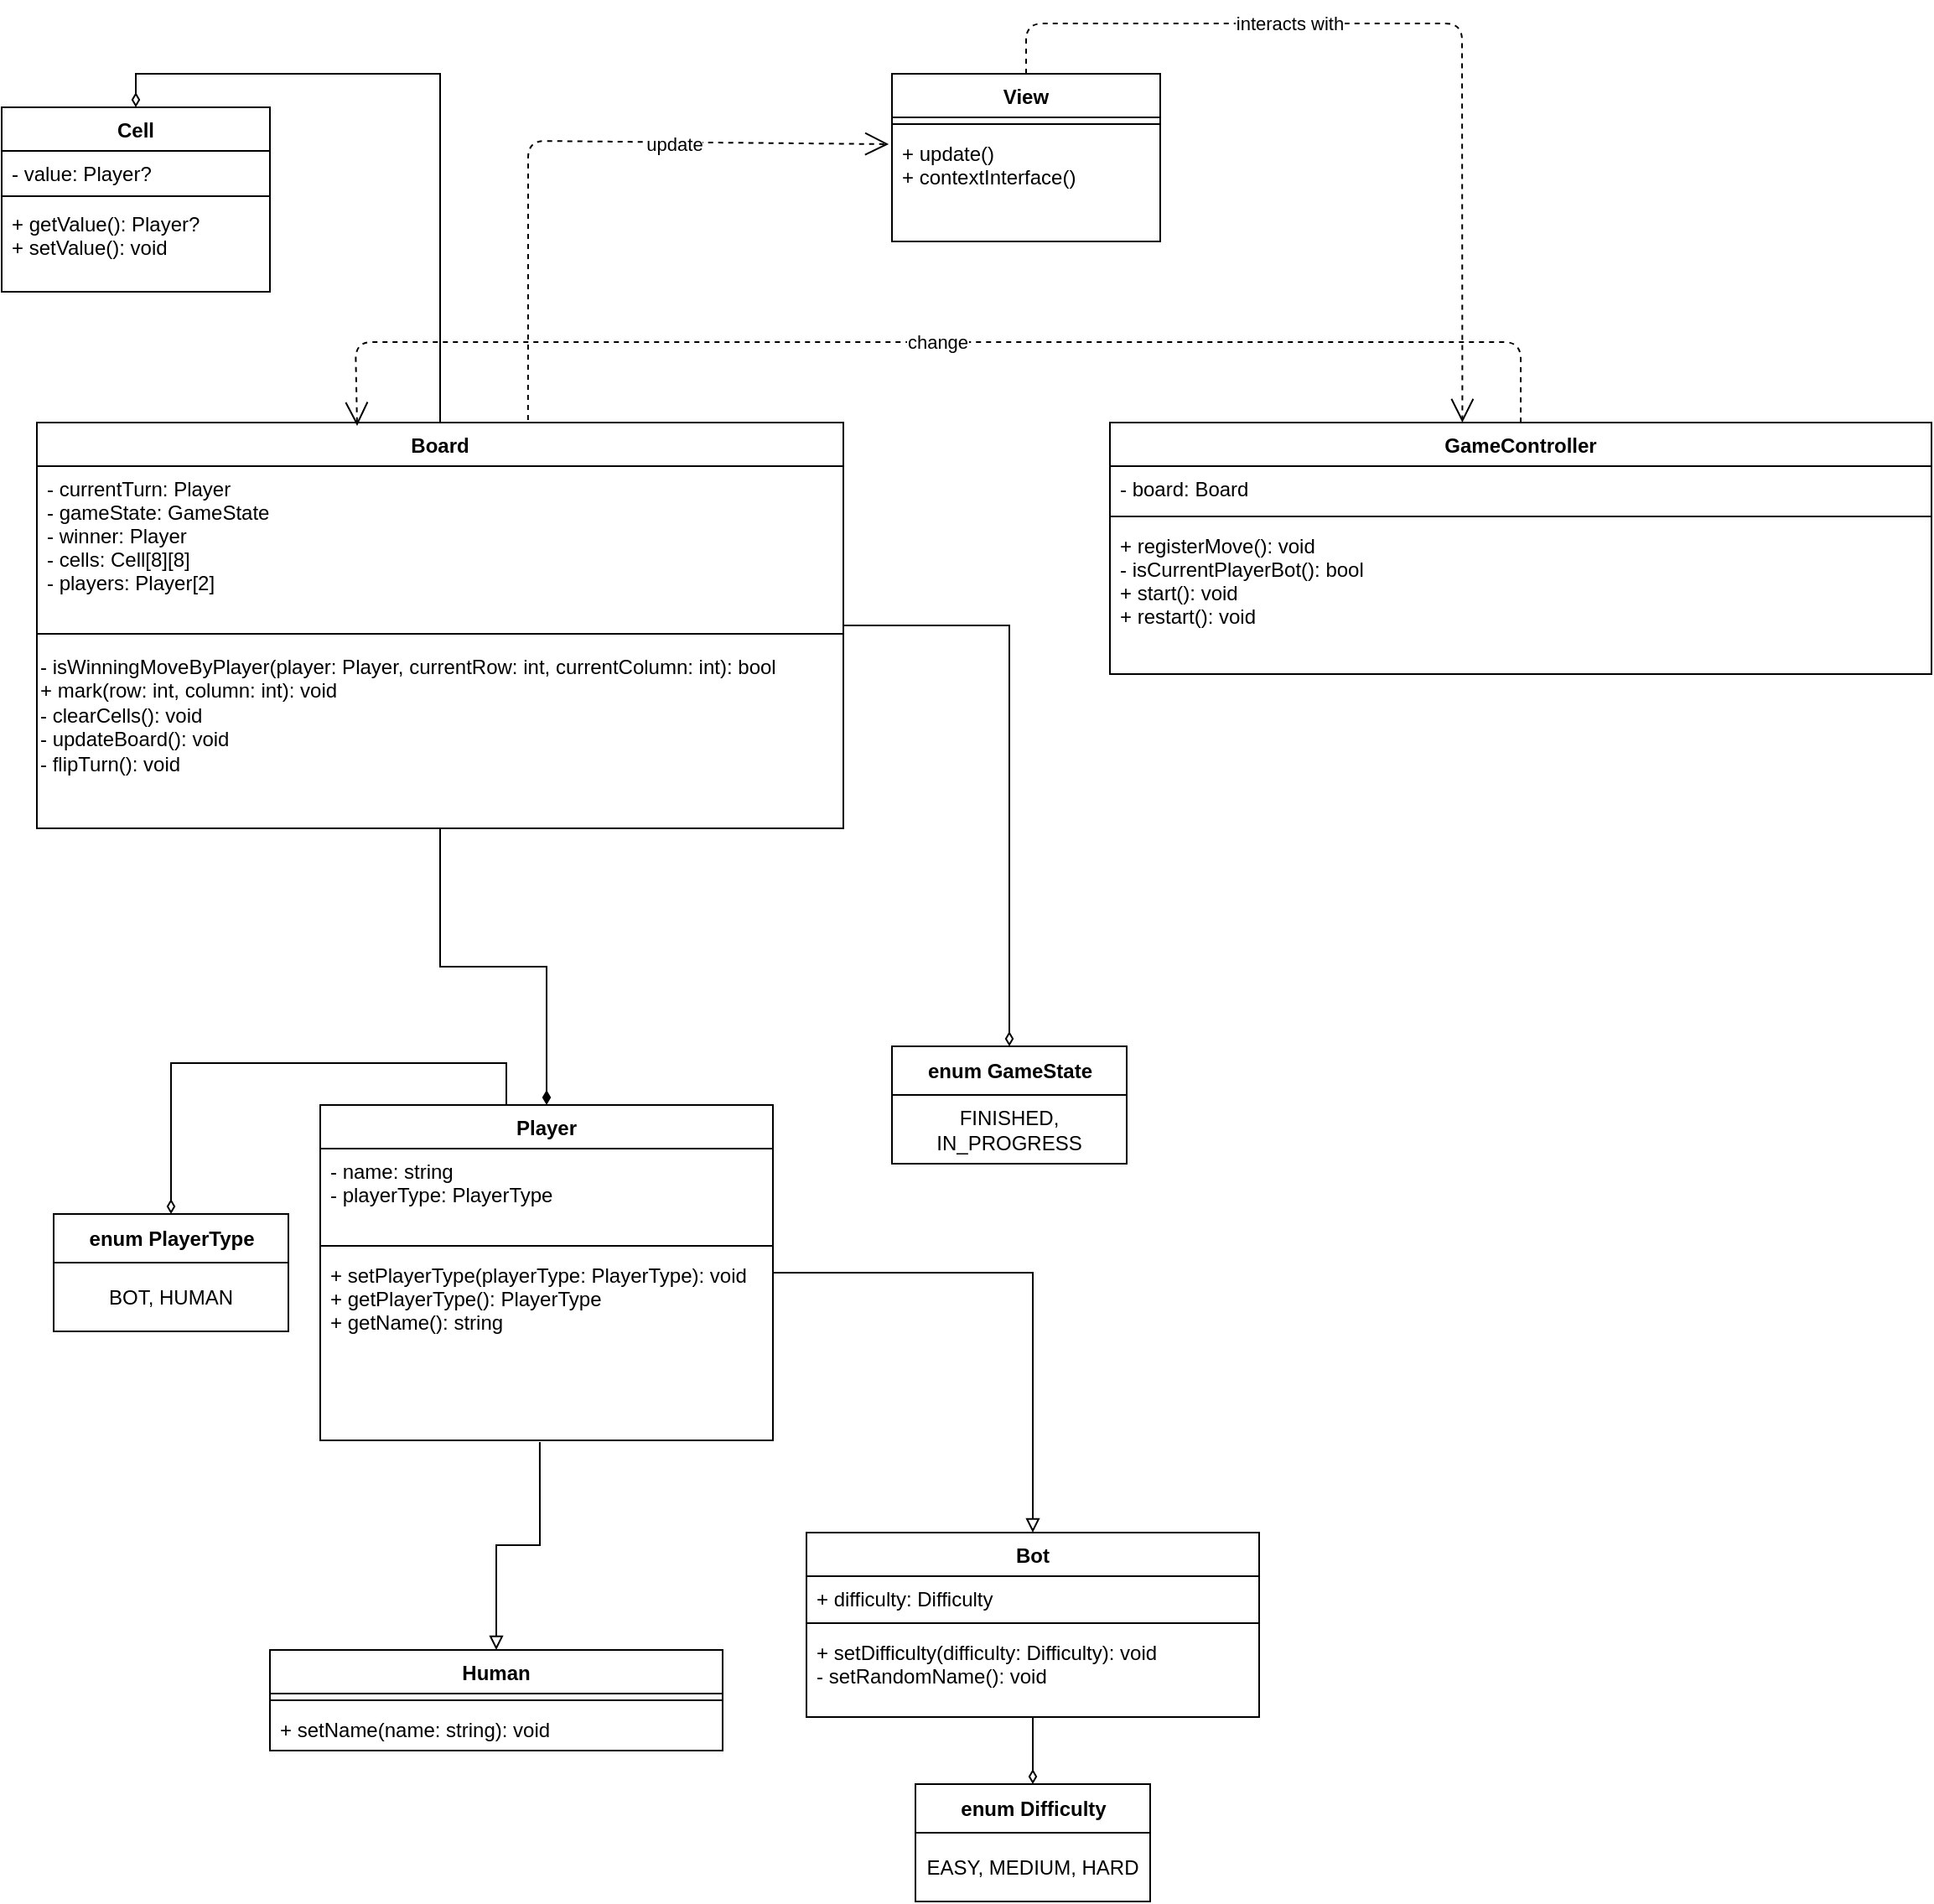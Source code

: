 <mxfile version="15.3.0" type="github">
  <diagram id="wlxLn4NdYPPFsu4Hhqa2" name="Page-1">
    <mxGraphModel dx="1422" dy="1916" grid="1" gridSize="10" guides="1" tooltips="1" connect="1" arrows="1" fold="1" page="1" pageScale="1" pageWidth="827" pageHeight="1169" math="0" shadow="0">
      <root>
        <mxCell id="0" />
        <mxCell id="1" parent="0" />
        <mxCell id="IS3tllFzzGURDcr23UDh-16" style="edgeStyle=orthogonalEdgeStyle;rounded=0;orthogonalLoop=1;jettySize=auto;html=1;entryX=0.5;entryY=0;entryDx=0;entryDy=0;endArrow=block;endFill=0;" edge="1" parent="1" source="rdIUOrEK0i4QHaOV8aC8-1" target="IS3tllFzzGURDcr23UDh-11">
          <mxGeometry relative="1" as="geometry" />
        </mxCell>
        <mxCell id="rdIUOrEK0i4QHaOV8aC8-1" value="Player" style="swimlane;fontStyle=1;align=center;verticalAlign=top;childLayout=stackLayout;horizontal=1;startSize=26;horizontalStack=0;resizeParent=1;resizeParentMax=0;resizeLast=0;collapsible=1;marginBottom=0;" parent="1" vertex="1">
          <mxGeometry x="239" y="455" width="270" height="200" as="geometry" />
        </mxCell>
        <mxCell id="rdIUOrEK0i4QHaOV8aC8-2" value="- name: string&#xa;- playerType: PlayerType" style="text;strokeColor=none;fillColor=none;align=left;verticalAlign=top;spacingLeft=4;spacingRight=4;overflow=hidden;rotatable=0;points=[[0,0.5],[1,0.5]];portConstraint=eastwest;" parent="rdIUOrEK0i4QHaOV8aC8-1" vertex="1">
          <mxGeometry y="26" width="270" height="54" as="geometry" />
        </mxCell>
        <mxCell id="rdIUOrEK0i4QHaOV8aC8-3" value="" style="line;strokeWidth=1;fillColor=none;align=left;verticalAlign=middle;spacingTop=-1;spacingLeft=3;spacingRight=3;rotatable=0;labelPosition=right;points=[];portConstraint=eastwest;" parent="rdIUOrEK0i4QHaOV8aC8-1" vertex="1">
          <mxGeometry y="80" width="270" height="8" as="geometry" />
        </mxCell>
        <mxCell id="rdIUOrEK0i4QHaOV8aC8-4" value="+ setPlayerType(playerType: PlayerType): void&#xa;+ getPlayerType(): PlayerType&#xa;+ getName(): string" style="text;strokeColor=none;fillColor=none;align=left;verticalAlign=top;spacingLeft=4;spacingRight=4;overflow=hidden;rotatable=0;points=[[0,0.5],[1,0.5]];portConstraint=eastwest;" parent="rdIUOrEK0i4QHaOV8aC8-1" vertex="1">
          <mxGeometry y="88" width="270" height="112" as="geometry" />
        </mxCell>
        <mxCell id="rdIUOrEK0i4QHaOV8aC8-5" value="View" style="swimlane;fontStyle=1;align=center;verticalAlign=top;childLayout=stackLayout;horizontal=1;startSize=26;horizontalStack=0;resizeParent=1;resizeParentMax=0;resizeLast=0;collapsible=1;marginBottom=0;" parent="1" vertex="1">
          <mxGeometry x="580" y="-160" width="160" height="100" as="geometry" />
        </mxCell>
        <mxCell id="rdIUOrEK0i4QHaOV8aC8-7" value="" style="line;strokeWidth=1;fillColor=none;align=left;verticalAlign=middle;spacingTop=-1;spacingLeft=3;spacingRight=3;rotatable=0;labelPosition=right;points=[];portConstraint=eastwest;" parent="rdIUOrEK0i4QHaOV8aC8-5" vertex="1">
          <mxGeometry y="26" width="160" height="8" as="geometry" />
        </mxCell>
        <mxCell id="rdIUOrEK0i4QHaOV8aC8-8" value="+ update()&#xa;+ contextInterface()" style="text;strokeColor=none;fillColor=none;align=left;verticalAlign=top;spacingLeft=4;spacingRight=4;overflow=hidden;rotatable=0;points=[[0,0.5],[1,0.5]];portConstraint=eastwest;" parent="rdIUOrEK0i4QHaOV8aC8-5" vertex="1">
          <mxGeometry y="34" width="160" height="66" as="geometry" />
        </mxCell>
        <mxCell id="MM7-IUT4mL9z5kfX29Ka-2" style="edgeStyle=orthogonalEdgeStyle;rounded=0;orthogonalLoop=1;jettySize=auto;html=1;entryX=0.5;entryY=0;entryDx=0;entryDy=0;endArrow=diamondThin;endFill=0;" parent="1" source="rdIUOrEK0i4QHaOV8aC8-9" target="rdIUOrEK0i4QHaOV8aC8-13" edge="1">
          <mxGeometry relative="1" as="geometry" />
        </mxCell>
        <mxCell id="IS3tllFzzGURDcr23UDh-18" style="edgeStyle=orthogonalEdgeStyle;rounded=0;orthogonalLoop=1;jettySize=auto;html=1;entryX=0.5;entryY=0;entryDx=0;entryDy=0;endArrow=diamondThin;endFill=1;" edge="1" parent="1" source="rdIUOrEK0i4QHaOV8aC8-9" target="rdIUOrEK0i4QHaOV8aC8-1">
          <mxGeometry relative="1" as="geometry" />
        </mxCell>
        <mxCell id="IS3tllFzzGURDcr23UDh-19" style="edgeStyle=orthogonalEdgeStyle;rounded=0;orthogonalLoop=1;jettySize=auto;html=1;entryX=0.5;entryY=0;entryDx=0;entryDy=0;endArrow=diamondThin;endFill=0;" edge="1" parent="1" source="rdIUOrEK0i4QHaOV8aC8-9" target="rdIUOrEK0i4QHaOV8aC8-22">
          <mxGeometry relative="1" as="geometry" />
        </mxCell>
        <mxCell id="IS3tllFzzGURDcr23UDh-20" style="edgeStyle=orthogonalEdgeStyle;rounded=0;orthogonalLoop=1;jettySize=auto;html=1;entryX=0.5;entryY=0;entryDx=0;entryDy=0;endArrow=diamondThin;endFill=0;exitX=0.5;exitY=0;exitDx=0;exitDy=0;" edge="1" parent="1" source="rdIUOrEK0i4QHaOV8aC8-1" target="rdIUOrEK0i4QHaOV8aC8-31">
          <mxGeometry relative="1" as="geometry">
            <Array as="points">
              <mxPoint x="350" y="455" />
              <mxPoint x="350" y="430" />
              <mxPoint x="150" y="430" />
            </Array>
          </mxGeometry>
        </mxCell>
        <mxCell id="rdIUOrEK0i4QHaOV8aC8-9" value="Board" style="swimlane;fontStyle=1;align=center;verticalAlign=top;childLayout=stackLayout;horizontal=1;startSize=26;horizontalStack=0;resizeParent=1;resizeParentMax=0;resizeLast=0;collapsible=1;marginBottom=0;" parent="1" vertex="1">
          <mxGeometry x="70" y="48" width="481" height="242" as="geometry" />
        </mxCell>
        <mxCell id="rdIUOrEK0i4QHaOV8aC8-10" value="- currentTurn: Player&#xa;- gameState: GameState&#xa;- winner: Player&#xa;- cells: Cell[8][8]&#xa;- players: Player[2]" style="text;strokeColor=none;fillColor=none;align=left;verticalAlign=top;spacingLeft=4;spacingRight=4;overflow=hidden;rotatable=0;points=[[0,0.5],[1,0.5]];portConstraint=eastwest;" parent="rdIUOrEK0i4QHaOV8aC8-9" vertex="1">
          <mxGeometry y="26" width="481" height="94" as="geometry" />
        </mxCell>
        <mxCell id="rdIUOrEK0i4QHaOV8aC8-11" value="" style="line;strokeWidth=1;fillColor=none;align=left;verticalAlign=middle;spacingTop=-1;spacingLeft=3;spacingRight=3;rotatable=0;labelPosition=right;points=[];portConstraint=eastwest;" parent="rdIUOrEK0i4QHaOV8aC8-9" vertex="1">
          <mxGeometry y="120" width="481" height="12" as="geometry" />
        </mxCell>
        <mxCell id="IS3tllFzzGURDcr23UDh-2" value="- isWinningMoveByPlayer(player: Player, currentRow: int, currentColumn: int): bool&lt;br&gt;+ mark(row: int, column: int): void&lt;br&gt;- clearCells(): void&lt;br&gt;- updateBoard(): void&lt;br&gt;- flipTurn(): void" style="text;whiteSpace=wrap;html=1;" vertex="1" parent="rdIUOrEK0i4QHaOV8aC8-9">
          <mxGeometry y="132" width="481" height="110" as="geometry" />
        </mxCell>
        <mxCell id="rdIUOrEK0i4QHaOV8aC8-13" value="Cell" style="swimlane;fontStyle=1;align=center;verticalAlign=top;childLayout=stackLayout;horizontal=1;startSize=26;horizontalStack=0;resizeParent=1;resizeParentMax=0;resizeLast=0;collapsible=1;marginBottom=0;" parent="1" vertex="1">
          <mxGeometry x="49" y="-140" width="160" height="110" as="geometry" />
        </mxCell>
        <mxCell id="rdIUOrEK0i4QHaOV8aC8-15" value="- value: Player?" style="text;strokeColor=none;fillColor=none;align=left;verticalAlign=top;spacingLeft=4;spacingRight=4;overflow=hidden;rotatable=0;points=[[0,0.5],[1,0.5]];portConstraint=eastwest;" parent="rdIUOrEK0i4QHaOV8aC8-13" vertex="1">
          <mxGeometry y="26" width="160" height="24" as="geometry" />
        </mxCell>
        <mxCell id="rdIUOrEK0i4QHaOV8aC8-14" value="" style="line;strokeWidth=1;fillColor=none;align=left;verticalAlign=middle;spacingTop=-1;spacingLeft=3;spacingRight=3;rotatable=0;labelPosition=right;points=[];portConstraint=eastwest;" parent="rdIUOrEK0i4QHaOV8aC8-13" vertex="1">
          <mxGeometry y="50" width="160" height="6" as="geometry" />
        </mxCell>
        <mxCell id="rdIUOrEK0i4QHaOV8aC8-16" value="+ getValue(): Player?&#xa;+ setValue(): void" style="text;strokeColor=none;fillColor=none;align=left;verticalAlign=top;spacingLeft=4;spacingRight=4;overflow=hidden;rotatable=0;points=[[0,0.5],[1,0.5]];portConstraint=eastwest;" parent="rdIUOrEK0i4QHaOV8aC8-13" vertex="1">
          <mxGeometry y="56" width="160" height="54" as="geometry" />
        </mxCell>
        <mxCell id="rdIUOrEK0i4QHaOV8aC8-22" value="enum GameState" style="swimlane;fontStyle=1;align=center;verticalAlign=middle;childLayout=stackLayout;horizontal=1;startSize=29;horizontalStack=0;resizeParent=1;resizeParentMax=0;resizeLast=0;collapsible=0;marginBottom=0;html=1;" parent="1" vertex="1">
          <mxGeometry x="580" y="420" width="140" height="70" as="geometry" />
        </mxCell>
        <mxCell id="rdIUOrEK0i4QHaOV8aC8-23" value="FINISHED, &lt;br&gt;IN_PROGRESS" style="text;html=1;strokeColor=none;fillColor=none;align=center;verticalAlign=middle;spacingLeft=4;spacingRight=4;overflow=hidden;rotatable=0;points=[[0,0.5],[1,0.5]];portConstraint=eastwest;" parent="rdIUOrEK0i4QHaOV8aC8-22" vertex="1">
          <mxGeometry y="29" width="140" height="41" as="geometry" />
        </mxCell>
        <mxCell id="rdIUOrEK0i4QHaOV8aC8-25" value="GameController" style="swimlane;fontStyle=1;align=center;verticalAlign=top;childLayout=stackLayout;horizontal=1;startSize=26;horizontalStack=0;resizeParent=1;resizeParentMax=0;resizeLast=0;collapsible=1;marginBottom=0;" parent="1" vertex="1">
          <mxGeometry x="710" y="48" width="490" height="150" as="geometry" />
        </mxCell>
        <mxCell id="rdIUOrEK0i4QHaOV8aC8-26" value="- board: Board" style="text;strokeColor=none;fillColor=none;align=left;verticalAlign=top;spacingLeft=4;spacingRight=4;overflow=hidden;rotatable=0;points=[[0,0.5],[1,0.5]];portConstraint=eastwest;" parent="rdIUOrEK0i4QHaOV8aC8-25" vertex="1">
          <mxGeometry y="26" width="490" height="26" as="geometry" />
        </mxCell>
        <mxCell id="rdIUOrEK0i4QHaOV8aC8-27" value="" style="line;strokeWidth=1;fillColor=none;align=left;verticalAlign=middle;spacingTop=-1;spacingLeft=3;spacingRight=3;rotatable=0;labelPosition=right;points=[];portConstraint=eastwest;" parent="rdIUOrEK0i4QHaOV8aC8-25" vertex="1">
          <mxGeometry y="52" width="490" height="8" as="geometry" />
        </mxCell>
        <mxCell id="rdIUOrEK0i4QHaOV8aC8-28" value="+ registerMove(): void&#xa;- isCurrentPlayerBot(): bool&#xa;+ start(): void&#xa;+ restart(): void" style="text;strokeColor=none;fillColor=none;align=left;verticalAlign=top;spacingLeft=4;spacingRight=4;overflow=hidden;rotatable=0;points=[[0,0.5],[1,0.5]];portConstraint=eastwest;" parent="rdIUOrEK0i4QHaOV8aC8-25" vertex="1">
          <mxGeometry y="60" width="490" height="90" as="geometry" />
        </mxCell>
        <mxCell id="rdIUOrEK0i4QHaOV8aC8-29" value="enum Difficulty" style="swimlane;fontStyle=1;align=center;verticalAlign=middle;childLayout=stackLayout;horizontal=1;startSize=29;horizontalStack=0;resizeParent=1;resizeParentMax=0;resizeLast=0;collapsible=0;marginBottom=0;html=1;" parent="1" vertex="1">
          <mxGeometry x="594" y="860" width="140" height="70" as="geometry" />
        </mxCell>
        <mxCell id="rdIUOrEK0i4QHaOV8aC8-30" value="EASY, MEDIUM, HARD" style="text;html=1;strokeColor=none;fillColor=none;align=center;verticalAlign=middle;spacingLeft=4;spacingRight=4;overflow=hidden;rotatable=0;points=[[0,0.5],[1,0.5]];portConstraint=eastwest;" parent="rdIUOrEK0i4QHaOV8aC8-29" vertex="1">
          <mxGeometry y="29" width="140" height="41" as="geometry" />
        </mxCell>
        <mxCell id="rdIUOrEK0i4QHaOV8aC8-31" value="enum PlayerType" style="swimlane;fontStyle=1;align=center;verticalAlign=middle;childLayout=stackLayout;horizontal=1;startSize=29;horizontalStack=0;resizeParent=1;resizeParentMax=0;resizeLast=0;collapsible=0;marginBottom=0;html=1;" parent="1" vertex="1">
          <mxGeometry x="80" y="520" width="140" height="70" as="geometry" />
        </mxCell>
        <mxCell id="rdIUOrEK0i4QHaOV8aC8-32" value="BOT, HUMAN" style="text;html=1;strokeColor=none;fillColor=none;align=center;verticalAlign=middle;spacingLeft=4;spacingRight=4;overflow=hidden;rotatable=0;points=[[0,0.5],[1,0.5]];portConstraint=eastwest;" parent="rdIUOrEK0i4QHaOV8aC8-31" vertex="1">
          <mxGeometry y="29" width="140" height="41" as="geometry" />
        </mxCell>
        <mxCell id="MM7-IUT4mL9z5kfX29Ka-4" style="edgeStyle=orthogonalEdgeStyle;rounded=0;orthogonalLoop=1;jettySize=auto;html=1;endArrow=block;endFill=0;exitX=0.485;exitY=1.009;exitDx=0;exitDy=0;exitPerimeter=0;entryX=0.5;entryY=0;entryDx=0;entryDy=0;" parent="1" source="rdIUOrEK0i4QHaOV8aC8-4" target="IS3tllFzzGURDcr23UDh-7" edge="1">
          <mxGeometry relative="1" as="geometry" />
        </mxCell>
        <mxCell id="MM7-IUT4mL9z5kfX29Ka-7" value="interacts with" style="endArrow=open;endSize=12;dashed=1;html=1;exitX=0.5;exitY=0;exitDx=0;exitDy=0;entryX=0.429;entryY=0;entryDx=0;entryDy=0;entryPerimeter=0;" parent="1" source="rdIUOrEK0i4QHaOV8aC8-5" target="rdIUOrEK0i4QHaOV8aC8-25" edge="1">
          <mxGeometry x="-0.294" width="160" relative="1" as="geometry">
            <mxPoint x="640" y="270" as="sourcePoint" />
            <mxPoint x="940" y="-210" as="targetPoint" />
            <Array as="points">
              <mxPoint x="660" y="-190" />
              <mxPoint x="920" y="-190" />
            </Array>
            <mxPoint as="offset" />
          </mxGeometry>
        </mxCell>
        <mxCell id="MM7-IUT4mL9z5kfX29Ka-8" value="change" style="endArrow=open;endSize=12;dashed=1;html=1;exitX=0.5;exitY=0;exitDx=0;exitDy=0;" parent="1" source="rdIUOrEK0i4QHaOV8aC8-25" edge="1">
          <mxGeometry width="160" relative="1" as="geometry">
            <mxPoint x="640" y="220" as="sourcePoint" />
            <mxPoint x="261" y="50" as="targetPoint" />
            <Array as="points">
              <mxPoint x="955" />
              <mxPoint x="260" />
            </Array>
          </mxGeometry>
        </mxCell>
        <mxCell id="MM7-IUT4mL9z5kfX29Ka-10" value="update" style="endArrow=open;endSize=12;dashed=1;html=1;exitX=0.609;exitY=-0.006;exitDx=0;exitDy=0;exitPerimeter=0;entryX=-0.012;entryY=0.121;entryDx=0;entryDy=0;entryPerimeter=0;" parent="1" source="rdIUOrEK0i4QHaOV8aC8-9" target="rdIUOrEK0i4QHaOV8aC8-8" edge="1">
          <mxGeometry x="0.33" y="-1" width="160" relative="1" as="geometry">
            <mxPoint x="640" y="220" as="sourcePoint" />
            <mxPoint x="800" y="220" as="targetPoint" />
            <Array as="points">
              <mxPoint x="363" y="-120" />
            </Array>
            <mxPoint as="offset" />
          </mxGeometry>
        </mxCell>
        <mxCell id="IS3tllFzzGURDcr23UDh-7" value="Human" style="swimlane;fontStyle=1;align=center;verticalAlign=top;childLayout=stackLayout;horizontal=1;startSize=26;horizontalStack=0;resizeParent=1;resizeParentMax=0;resizeLast=0;collapsible=1;marginBottom=0;" vertex="1" parent="1">
          <mxGeometry x="209" y="780" width="270" height="60" as="geometry" />
        </mxCell>
        <mxCell id="IS3tllFzzGURDcr23UDh-9" value="" style="line;strokeWidth=1;fillColor=none;align=left;verticalAlign=middle;spacingTop=-1;spacingLeft=3;spacingRight=3;rotatable=0;labelPosition=right;points=[];portConstraint=eastwest;" vertex="1" parent="IS3tllFzzGURDcr23UDh-7">
          <mxGeometry y="26" width="270" height="8" as="geometry" />
        </mxCell>
        <mxCell id="IS3tllFzzGURDcr23UDh-10" value="+ setName(name: string): void" style="text;strokeColor=none;fillColor=none;align=left;verticalAlign=top;spacingLeft=4;spacingRight=4;overflow=hidden;rotatable=0;points=[[0,0.5],[1,0.5]];portConstraint=eastwest;" vertex="1" parent="IS3tllFzzGURDcr23UDh-7">
          <mxGeometry y="34" width="270" height="26" as="geometry" />
        </mxCell>
        <mxCell id="IS3tllFzzGURDcr23UDh-17" style="edgeStyle=orthogonalEdgeStyle;rounded=0;orthogonalLoop=1;jettySize=auto;html=1;entryX=0.5;entryY=0;entryDx=0;entryDy=0;endArrow=diamondThin;endFill=0;" edge="1" parent="1" source="IS3tllFzzGURDcr23UDh-11" target="rdIUOrEK0i4QHaOV8aC8-29">
          <mxGeometry relative="1" as="geometry" />
        </mxCell>
        <mxCell id="IS3tllFzzGURDcr23UDh-11" value="Bot" style="swimlane;fontStyle=1;align=center;verticalAlign=top;childLayout=stackLayout;horizontal=1;startSize=26;horizontalStack=0;resizeParent=1;resizeParentMax=0;resizeLast=0;collapsible=1;marginBottom=0;" vertex="1" parent="1">
          <mxGeometry x="529" y="710" width="270" height="110" as="geometry" />
        </mxCell>
        <mxCell id="IS3tllFzzGURDcr23UDh-12" value="+ difficulty: Difficulty" style="text;strokeColor=none;fillColor=none;align=left;verticalAlign=top;spacingLeft=4;spacingRight=4;overflow=hidden;rotatable=0;points=[[0,0.5],[1,0.5]];portConstraint=eastwest;" vertex="1" parent="IS3tllFzzGURDcr23UDh-11">
          <mxGeometry y="26" width="270" height="24" as="geometry" />
        </mxCell>
        <mxCell id="IS3tllFzzGURDcr23UDh-13" value="" style="line;strokeWidth=1;fillColor=none;align=left;verticalAlign=middle;spacingTop=-1;spacingLeft=3;spacingRight=3;rotatable=0;labelPosition=right;points=[];portConstraint=eastwest;" vertex="1" parent="IS3tllFzzGURDcr23UDh-11">
          <mxGeometry y="50" width="270" height="8" as="geometry" />
        </mxCell>
        <mxCell id="IS3tllFzzGURDcr23UDh-14" value="+ setDifficulty(difficulty: Difficulty): void&#xa;- setRandomName(): void" style="text;strokeColor=none;fillColor=none;align=left;verticalAlign=top;spacingLeft=4;spacingRight=4;overflow=hidden;rotatable=0;points=[[0,0.5],[1,0.5]];portConstraint=eastwest;" vertex="1" parent="IS3tllFzzGURDcr23UDh-11">
          <mxGeometry y="58" width="270" height="52" as="geometry" />
        </mxCell>
      </root>
    </mxGraphModel>
  </diagram>
</mxfile>
